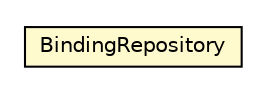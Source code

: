 #!/usr/local/bin/dot
#
# Class diagram 
# Generated by UMLGraph version 5.1 (http://www.umlgraph.org/)
#

digraph G {
	edge [fontname="Helvetica",fontsize=10,labelfontname="Helvetica",labelfontsize=10];
	node [fontname="Helvetica",fontsize=10,shape=plaintext];
	nodesep=0.25;
	ranksep=0.5;
	// org.androidtransfuse.analysis.repository.BindingRepository
	c30295 [label=<<table title="org.androidtransfuse.analysis.repository.BindingRepository" border="0" cellborder="1" cellspacing="0" cellpadding="2" port="p" bgcolor="lemonChiffon" href="./BindingRepository.html">
		<tr><td><table border="0" cellspacing="0" cellpadding="1">
<tr><td align="center" balign="center"> BindingRepository </td></tr>
		</table></td></tr>
		</table>>, fontname="Helvetica", fontcolor="black", fontsize=10.0];
}

